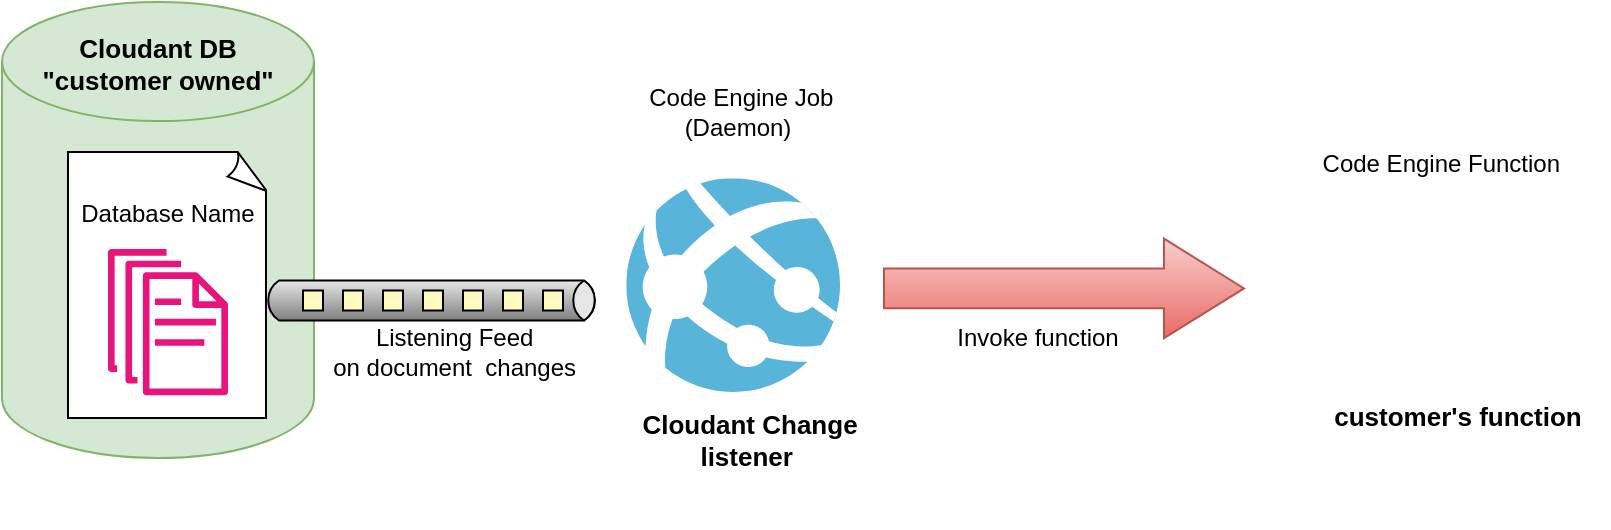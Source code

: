 <mxfile version="22.1.4" type="device">
  <diagram id="WI9T0HZ2pTsCkuznbFz-" name="Page-1">
    <mxGraphModel dx="613" dy="376" grid="0" gridSize="10" guides="1" tooltips="1" connect="1" arrows="1" fold="1" page="1" pageScale="1" pageWidth="1600" pageHeight="1200" math="0" shadow="0">
      <root>
        <mxCell id="0" />
        <mxCell id="1" parent="0" />
        <mxCell id="G4HeOA5Qhhuc0p_CGNJW-4" value="Listening Feed&amp;nbsp;&lt;br&gt;on document&amp;nbsp; changes&amp;nbsp;" style="text;html=1;strokeColor=none;fillColor=none;align=center;verticalAlign=middle;whiteSpace=wrap;rounded=0;" parent="1" vertex="1">
          <mxGeometry x="207" y="219.5" width="150" height="30" as="geometry" />
        </mxCell>
        <mxCell id="G4HeOA5Qhhuc0p_CGNJW-5" value="&lt;b&gt;&lt;font style=&quot;font-size: 13px;&quot;&gt;Cloudant Change listener&lt;/font&gt;&lt;/b&gt;&amp;nbsp;" style="text;html=1;strokeColor=none;fillColor=none;align=center;verticalAlign=middle;whiteSpace=wrap;rounded=0;" parent="1" vertex="1">
          <mxGeometry x="353" y="244.27" width="150.43" height="69.5" as="geometry" />
        </mxCell>
        <mxCell id="G4HeOA5Qhhuc0p_CGNJW-7" value="&lt;b style=&quot;font-size: 13px;&quot;&gt;Cloudant DB&lt;br&gt;&quot;customer owned&quot;&lt;/b&gt;&lt;br&gt;&lt;br&gt;&lt;br&gt;&lt;br&gt;&lt;br&gt;&lt;br&gt;&lt;br&gt;&lt;br&gt;&lt;br&gt;&lt;br&gt;&lt;br&gt;&lt;br&gt;&lt;br&gt;&lt;br&gt;&lt;br&gt;&lt;br&gt;" style="shape=cylinder3;whiteSpace=wrap;html=1;boundedLbl=1;backgroundOutline=1;size=29.778;fillColor=#d5e8d4;strokeColor=#82b366;" parent="1" vertex="1">
          <mxGeometry x="54" y="60" width="156" height="228" as="geometry" />
        </mxCell>
        <mxCell id="G4HeOA5Qhhuc0p_CGNJW-9" value="Database Name&lt;br&gt;&lt;br&gt;&lt;br&gt;&lt;br&gt;&lt;br&gt;&lt;br&gt;" style="whiteSpace=wrap;html=1;shape=mxgraph.basic.document" parent="1" vertex="1">
          <mxGeometry x="87" y="135" width="100" height="133" as="geometry" />
        </mxCell>
        <mxCell id="G4HeOA5Qhhuc0p_CGNJW-8" value="" style="sketch=0;outlineConnect=0;fontColor=#232F3E;gradientColor=none;fillColor=#E7157B;strokeColor=none;dashed=0;verticalLabelPosition=bottom;verticalAlign=top;align=center;html=1;fontSize=12;fontStyle=0;aspect=fixed;pointerEvents=1;shape=mxgraph.aws4.documents;" parent="1" vertex="1">
          <mxGeometry x="107" y="183.5" width="60" height="73.13" as="geometry" />
        </mxCell>
        <mxCell id="G4HeOA5Qhhuc0p_CGNJW-10" value="" style="strokeWidth=1;outlineConnect=0;dashed=0;align=center;html=1;fontSize=8;shape=mxgraph.eip.dataChannel;verticalLabelPosition=bottom;labelBackgroundColor=#ffffff;verticalAlign=top;" parent="1" vertex="1">
          <mxGeometry x="184.5" y="195" width="168.5" height="28.5" as="geometry" />
        </mxCell>
        <mxCell id="G4HeOA5Qhhuc0p_CGNJW-13" value="" style="image;sketch=0;aspect=fixed;html=1;points=[];align=center;fontSize=12;image=img/lib/mscae/App_Services.svg;" parent="1" vertex="1">
          <mxGeometry x="366.13" y="148.07" width="106.87" height="106.87" as="geometry" />
        </mxCell>
        <mxCell id="G4HeOA5Qhhuc0p_CGNJW-17" value="" style="html=1;shadow=0;dashed=0;align=center;verticalAlign=middle;shape=mxgraph.arrows2.arrow;dy=0.6;dx=40;notch=0;fillColor=#f8cecc;gradientColor=#ea6b66;strokeColor=#b85450;" parent="1" vertex="1">
          <mxGeometry x="495" y="178.32" width="180" height="49.75" as="geometry" />
        </mxCell>
        <mxCell id="G4HeOA5Qhhuc0p_CGNJW-18" value="Invoke function" style="text;html=1;strokeColor=none;fillColor=none;align=center;verticalAlign=middle;whiteSpace=wrap;rounded=0;" parent="1" vertex="1">
          <mxGeometry x="497.43" y="213" width="150" height="30" as="geometry" />
        </mxCell>
        <mxCell id="G4HeOA5Qhhuc0p_CGNJW-19" value="&amp;nbsp;Code Engine Job (Daemon)" style="text;html=1;strokeColor=none;fillColor=none;align=center;verticalAlign=middle;whiteSpace=wrap;rounded=0;" parent="1" vertex="1">
          <mxGeometry x="347" y="88" width="150.43" height="53.5" as="geometry" />
        </mxCell>
        <mxCell id="G4HeOA5Qhhuc0p_CGNJW-20" value="&lt;span style=&quot;font-size: 13px;&quot;&gt;&lt;b&gt;customer&#39;s function&lt;/b&gt;&lt;/span&gt;" style="text;html=1;strokeColor=none;fillColor=none;align=center;verticalAlign=middle;whiteSpace=wrap;rounded=0;" parent="1" vertex="1">
          <mxGeometry x="707" y="232.53" width="150.43" height="69.5" as="geometry" />
        </mxCell>
        <mxCell id="G4HeOA5Qhhuc0p_CGNJW-22" value="&amp;nbsp;Code Engine Function" style="text;html=1;strokeColor=none;fillColor=none;align=center;verticalAlign=middle;whiteSpace=wrap;rounded=0;" parent="1" vertex="1">
          <mxGeometry x="697" y="116.46" width="150.43" height="49.5" as="geometry" />
        </mxCell>
        <mxCell id="G4HeOA5Qhhuc0p_CGNJW-23" value="" style="shape=image;html=1;verticalAlign=top;verticalLabelPosition=bottom;labelBackgroundColor=#ffffff;imageAspect=0;aspect=fixed;image=https://cdn3.iconfinder.com/data/icons/snowish/128x128/mimetypes/application-x-executable.png" parent="1" vertex="1">
          <mxGeometry x="725" y="151.63" width="99.75" height="99.75" as="geometry" />
        </mxCell>
      </root>
    </mxGraphModel>
  </diagram>
</mxfile>
